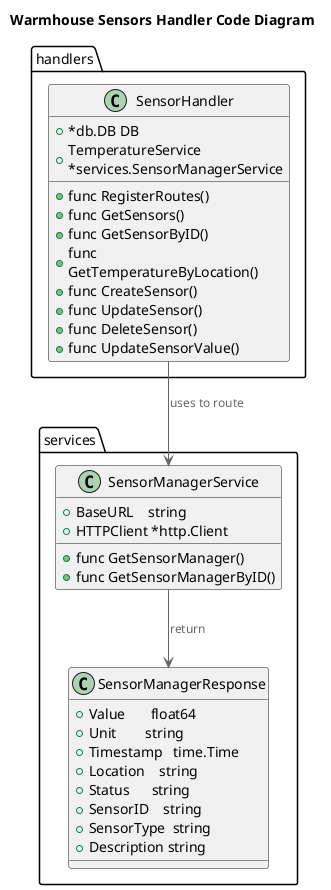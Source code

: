 @startuml
title Warmhouse Sensors Handler Code Diagram

top to bottom direction

!include <C4/C4_Component>
package "handlers" {
    class SensorHandler {
        +*db.DB DB
        +TemperatureService *services.SensorManagerService
        +func RegisterRoutes()
        +func GetSensors()
        +func GetSensorByID()
        +func GetTemperatureByLocation()
        +func CreateSensor()
        +func UpdateSensor()
        +func DeleteSensor()
        +func UpdateSensorValue()
    }
}

' package "models" {
'     class Sensor {
'         - ID          int
'         - Name        string
'         - Type        SensorType
'         - Location    string
'         - Value       float64
'         - Unit        string
'         - Status      string
'         - LastUpdated time
'         - CreatedAt   time
'     }

'     class SensorCreate  {
'         - Name     string
'         - Type     SensorType
'         - Location string
'         - Unit     string
'     }

'     class SensorUpdate {
'         - Name     string
'         - Type     SensorType
'         - Location string
'         - Value    *float64
'         - Unit     string
'         - Status   string
'     }
' }
package "services" {
    class SensorManagerService {
        +BaseURL    string
	    +HTTPClient *http.Client
        +func GetSensorManager()
        +func GetSensorManagerByID()
    }
    class SensorManagerResponse {
        +Value       float64   
        +Unit        string    
        +Timestamp   time.Time 
        +Location    string    
        +Status      string    
        +SensorID    string    
        +SensorType  string    
        +Description string    
    }
}

SensorManagerService --> SensorManagerResponse : return
SensorHandler --> SensorManagerService : uses to route

@enduml